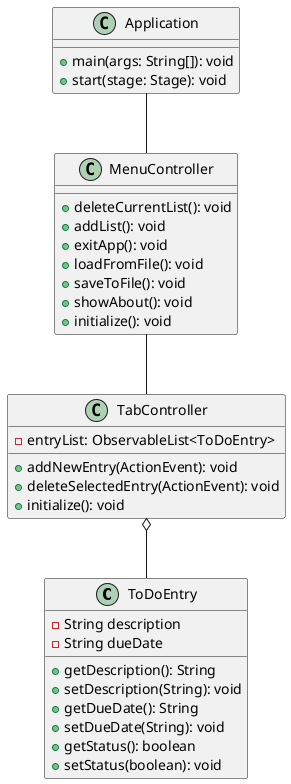 @startuml
'https://plantuml.com/class-diagram

class ToDoEntry {
' a specific entry that shows up in the to-do lists

- String description
- String dueDate

+ getDescription(): String
+ setDescription(String): void
+ getDueDate(): String
+ setDueDate(String): void
+ getStatus(): boolean
+ setStatus(boolean): void

}

' originally planned to use a ToDoList to manage a list, but I think I'll just
' do this at runtime (see below)
'class ToDoList {
'' the to-do list
'
'- String title
'- List<ToDoEntry> entries
'
'+ getTitle(): String
'+ setTitle(String): String
'
'+ getEntry(int): ToDoEntry
'+ setEntry(int, ToDoEntry): void
'+ removeEntry(int): void
'
'+ getList(): List<ToDoEntry>
'
'}

'might implement this ToDoManger class later if it feels
'necessary
'class ToDoManager {
'
'   - int numToDoList
'   - List<ToDoList> list
'
'   + addToDoList(String): void
'   + removeToDoList(int): void
'   + getToDoLists(): List<ToDoList>
'
'}

class MenuController {

    + deleteCurrentList(): void
    + addList(): void
    + exitApp(): void
    + loadFromFile(): void
    + saveToFile(): void
    + showAbout(): void
    + initialize(): void

}

class Application {

    + main(args: String[]): void
    + start(stage: Stage): void

}

class TabController {

    - entryList: ObservableList<ToDoEntry>

    + addNewEntry(ActionEvent): void
    + deleteSelectedEntry(ActionEvent): void
    + initialize(): void

}

Application -- MenuController
MenuController -- TabController
TabController o-- ToDoEntry
@enduml